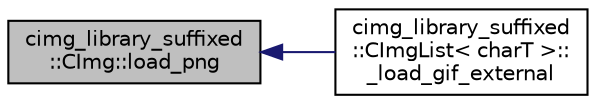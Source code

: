 digraph "cimg_library_suffixed::CImg::load_png"
{
  edge [fontname="Helvetica",fontsize="10",labelfontname="Helvetica",labelfontsize="10"];
  node [fontname="Helvetica",fontsize="10",shape=record];
  rankdir="LR";
  Node2435 [label="cimg_library_suffixed\l::CImg::load_png",height=0.2,width=0.4,color="black", fillcolor="grey75", style="filled", fontcolor="black"];
  Node2435 -> Node2436 [dir="back",color="midnightblue",fontsize="10",style="solid",fontname="Helvetica"];
  Node2436 [label="cimg_library_suffixed\l::CImgList\< charT \>::\l_load_gif_external",height=0.2,width=0.4,color="black", fillcolor="white", style="filled",URL="$structcimg__library__suffixed_1_1_c_img_list.html#a666592ad2e1ecef3317d060696ebbfaa"];
}
